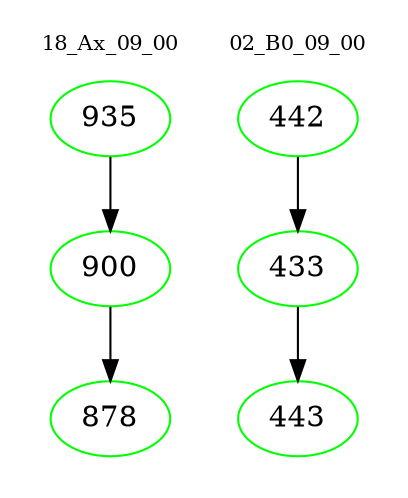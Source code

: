 digraph{
subgraph cluster_0 {
color = white
label = "18_Ax_09_00";
fontsize=10;
T0_935 [label="935", color="green"]
T0_935 -> T0_900 [color="black"]
T0_900 [label="900", color="green"]
T0_900 -> T0_878 [color="black"]
T0_878 [label="878", color="green"]
}
subgraph cluster_1 {
color = white
label = "02_B0_09_00";
fontsize=10;
T1_442 [label="442", color="green"]
T1_442 -> T1_433 [color="black"]
T1_433 [label="433", color="green"]
T1_433 -> T1_443 [color="black"]
T1_443 [label="443", color="green"]
}
}
